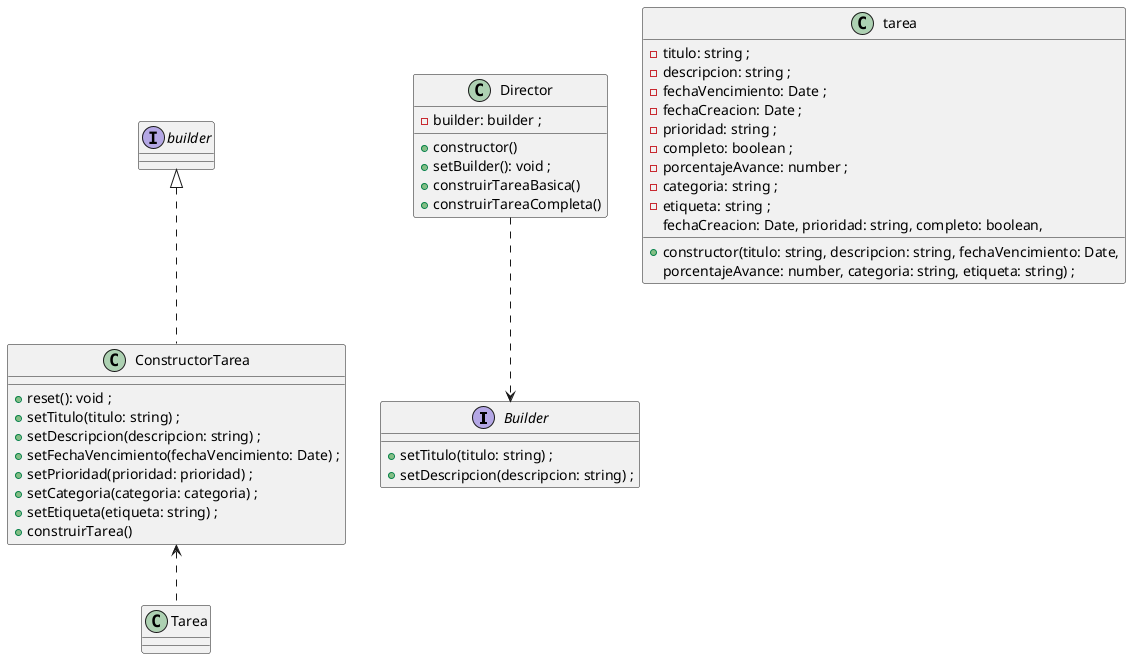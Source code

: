@startuml prueba builder
interface Builder{
    +setTitulo(titulo: string) ;
    +setDescripcion(descripcion: string) ;
}

class ConstructorTarea implements builder{
    +reset(): void ;
    +setTitulo(titulo: string) ;
    +setDescripcion(descripcion: string) ;
    +setFechaVencimiento(fechaVencimiento: Date) ;
    +setPrioridad(prioridad: prioridad) ;
    +setCategoria(categoria: categoria) ;
    +setEtiqueta(etiqueta: string) ;
    +construirTarea()
}


class tarea {
    -titulo: string ;
    -descripcion: string ;
    -fechaVencimiento: Date ;
    -fechaCreacion: Date ;
    -prioridad: string ;
    -completo: boolean ;
    -porcentajeAvance: number ;
    -categoria: string ;
    -etiqueta: string ;
    +constructor(titulo: string, descripcion: string, fechaVencimiento: Date,
    fechaCreacion: Date, prioridad: string, completo: boolean,
    porcentajeAvance: number, categoria: string, etiqueta: string) ;
}

class Director {
    -builder: builder ;
    +constructor()
    +setBuilder(): void ;
    +construirTareaBasica() 
    'este solo pediria el setTitulo y setDescripcion
    +construirTareaCompleta()
    'Este tendria los sets de cada paso
}

Tarea .u.> ConstructorTarea
Director ..> Builder
@enduml
